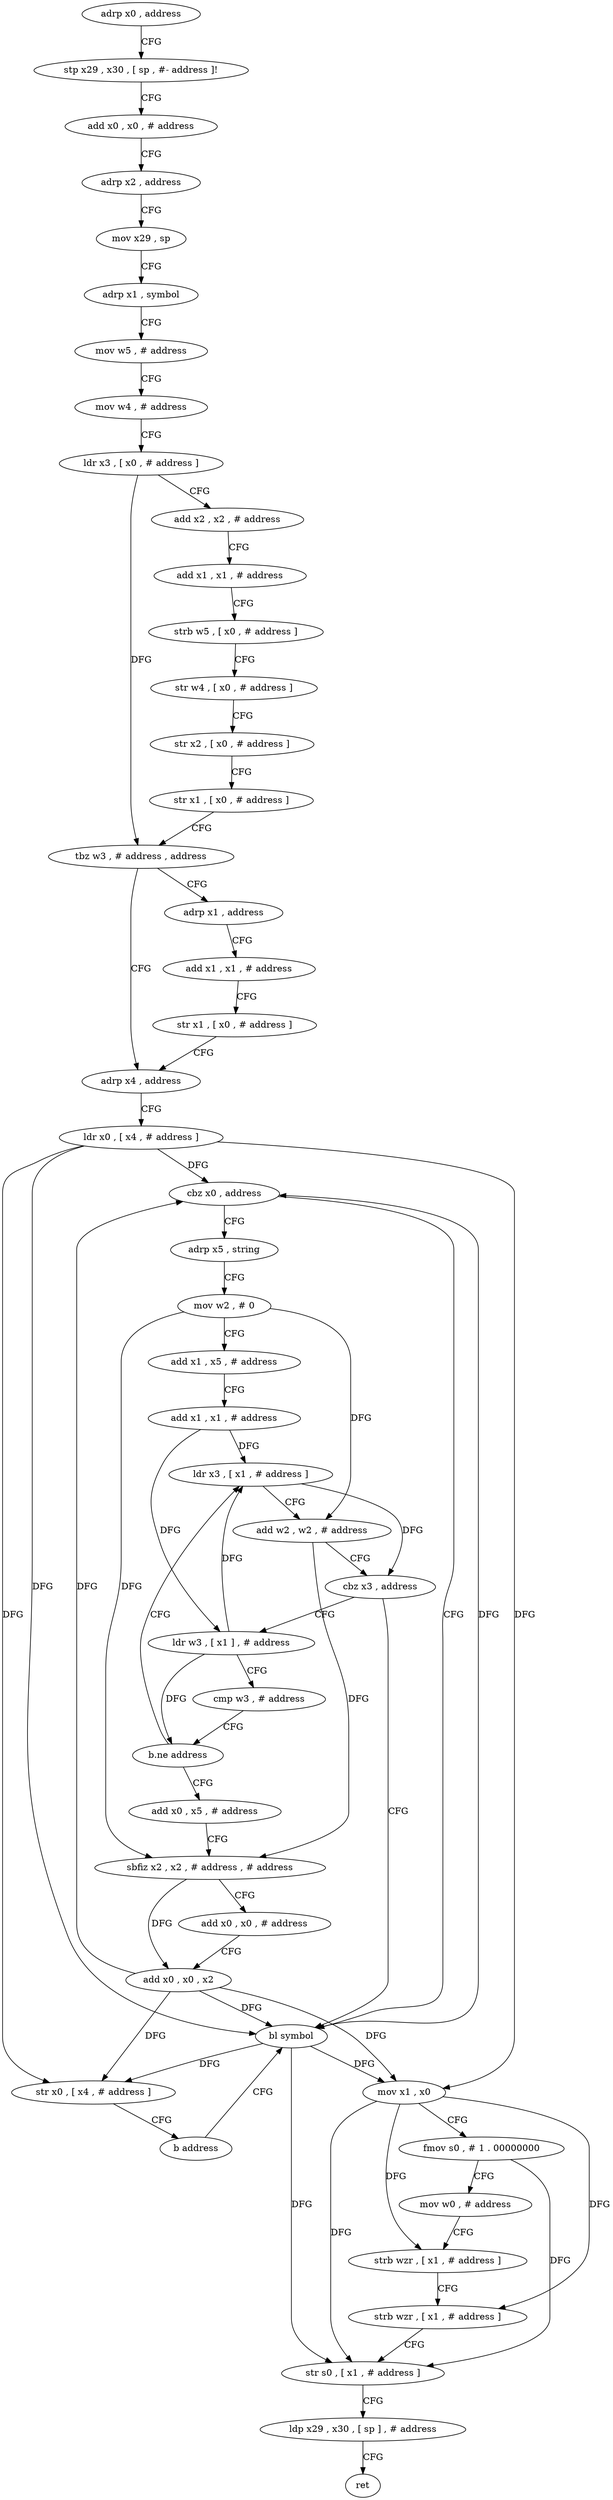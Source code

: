digraph "func" {
"4271480" [label = "adrp x0 , address" ]
"4271484" [label = "stp x29 , x30 , [ sp , #- address ]!" ]
"4271488" [label = "add x0 , x0 , # address" ]
"4271492" [label = "adrp x2 , address" ]
"4271496" [label = "mov x29 , sp" ]
"4271500" [label = "adrp x1 , symbol" ]
"4271504" [label = "mov w5 , # address" ]
"4271508" [label = "mov w4 , # address" ]
"4271512" [label = "ldr x3 , [ x0 , # address ]" ]
"4271516" [label = "add x2 , x2 , # address" ]
"4271520" [label = "add x1 , x1 , # address" ]
"4271524" [label = "strb w5 , [ x0 , # address ]" ]
"4271528" [label = "str w4 , [ x0 , # address ]" ]
"4271532" [label = "str x2 , [ x0 , # address ]" ]
"4271536" [label = "str x1 , [ x0 , # address ]" ]
"4271540" [label = "tbz w3 , # address , address" ]
"4271556" [label = "adrp x4 , address" ]
"4271544" [label = "adrp x1 , address" ]
"4271560" [label = "ldr x0 , [ x4 , # address ]" ]
"4271564" [label = "cbz x0 , address" ]
"4271608" [label = "adrp x5 , string" ]
"4271568" [label = "bl symbol" ]
"4271548" [label = "add x1 , x1 , # address" ]
"4271552" [label = "str x1 , [ x0 , # address ]" ]
"4271612" [label = "mov w2 , # 0" ]
"4271616" [label = "add x1 , x5 , # address" ]
"4271620" [label = "add x1 , x1 , # address" ]
"4271624" [label = "ldr x3 , [ x1 , # address ]" ]
"4271572" [label = "mov x1 , x0" ]
"4271576" [label = "fmov s0 , # 1 . 00000000" ]
"4271580" [label = "mov w0 , # address" ]
"4271584" [label = "strb wzr , [ x1 , # address ]" ]
"4271588" [label = "strb wzr , [ x1 , # address ]" ]
"4271592" [label = "str s0 , [ x1 , # address ]" ]
"4271596" [label = "ldp x29 , x30 , [ sp ] , # address" ]
"4271600" [label = "ret" ]
"4271636" [label = "ldr w3 , [ x1 ] , # address" ]
"4271640" [label = "cmp w3 , # address" ]
"4271644" [label = "b.ne address" ]
"4271648" [label = "add x0 , x5 , # address" ]
"4271628" [label = "add w2 , w2 , # address" ]
"4271632" [label = "cbz x3 , address" ]
"4271652" [label = "sbfiz x2 , x2 , # address , # address" ]
"4271656" [label = "add x0 , x0 , # address" ]
"4271660" [label = "add x0 , x0 , x2" ]
"4271664" [label = "str x0 , [ x4 , # address ]" ]
"4271668" [label = "b address" ]
"4271480" -> "4271484" [ label = "CFG" ]
"4271484" -> "4271488" [ label = "CFG" ]
"4271488" -> "4271492" [ label = "CFG" ]
"4271492" -> "4271496" [ label = "CFG" ]
"4271496" -> "4271500" [ label = "CFG" ]
"4271500" -> "4271504" [ label = "CFG" ]
"4271504" -> "4271508" [ label = "CFG" ]
"4271508" -> "4271512" [ label = "CFG" ]
"4271512" -> "4271516" [ label = "CFG" ]
"4271512" -> "4271540" [ label = "DFG" ]
"4271516" -> "4271520" [ label = "CFG" ]
"4271520" -> "4271524" [ label = "CFG" ]
"4271524" -> "4271528" [ label = "CFG" ]
"4271528" -> "4271532" [ label = "CFG" ]
"4271532" -> "4271536" [ label = "CFG" ]
"4271536" -> "4271540" [ label = "CFG" ]
"4271540" -> "4271556" [ label = "CFG" ]
"4271540" -> "4271544" [ label = "CFG" ]
"4271556" -> "4271560" [ label = "CFG" ]
"4271544" -> "4271548" [ label = "CFG" ]
"4271560" -> "4271564" [ label = "DFG" ]
"4271560" -> "4271568" [ label = "DFG" ]
"4271560" -> "4271572" [ label = "DFG" ]
"4271560" -> "4271664" [ label = "DFG" ]
"4271564" -> "4271608" [ label = "CFG" ]
"4271564" -> "4271568" [ label = "CFG" ]
"4271608" -> "4271612" [ label = "CFG" ]
"4271568" -> "4271572" [ label = "DFG" ]
"4271568" -> "4271564" [ label = "DFG" ]
"4271568" -> "4271664" [ label = "DFG" ]
"4271568" -> "4271592" [ label = "DFG" ]
"4271548" -> "4271552" [ label = "CFG" ]
"4271552" -> "4271556" [ label = "CFG" ]
"4271612" -> "4271616" [ label = "CFG" ]
"4271612" -> "4271628" [ label = "DFG" ]
"4271612" -> "4271652" [ label = "DFG" ]
"4271616" -> "4271620" [ label = "CFG" ]
"4271620" -> "4271624" [ label = "DFG" ]
"4271620" -> "4271636" [ label = "DFG" ]
"4271624" -> "4271628" [ label = "CFG" ]
"4271624" -> "4271632" [ label = "DFG" ]
"4271572" -> "4271576" [ label = "CFG" ]
"4271572" -> "4271584" [ label = "DFG" ]
"4271572" -> "4271588" [ label = "DFG" ]
"4271572" -> "4271592" [ label = "DFG" ]
"4271576" -> "4271580" [ label = "CFG" ]
"4271576" -> "4271592" [ label = "DFG" ]
"4271580" -> "4271584" [ label = "CFG" ]
"4271584" -> "4271588" [ label = "CFG" ]
"4271588" -> "4271592" [ label = "CFG" ]
"4271592" -> "4271596" [ label = "CFG" ]
"4271596" -> "4271600" [ label = "CFG" ]
"4271636" -> "4271640" [ label = "CFG" ]
"4271636" -> "4271624" [ label = "DFG" ]
"4271636" -> "4271644" [ label = "DFG" ]
"4271640" -> "4271644" [ label = "CFG" ]
"4271644" -> "4271624" [ label = "CFG" ]
"4271644" -> "4271648" [ label = "CFG" ]
"4271648" -> "4271652" [ label = "CFG" ]
"4271628" -> "4271632" [ label = "CFG" ]
"4271628" -> "4271652" [ label = "DFG" ]
"4271632" -> "4271568" [ label = "CFG" ]
"4271632" -> "4271636" [ label = "CFG" ]
"4271652" -> "4271656" [ label = "CFG" ]
"4271652" -> "4271660" [ label = "DFG" ]
"4271656" -> "4271660" [ label = "CFG" ]
"4271660" -> "4271664" [ label = "DFG" ]
"4271660" -> "4271564" [ label = "DFG" ]
"4271660" -> "4271568" [ label = "DFG" ]
"4271660" -> "4271572" [ label = "DFG" ]
"4271664" -> "4271668" [ label = "CFG" ]
"4271668" -> "4271568" [ label = "CFG" ]
}
